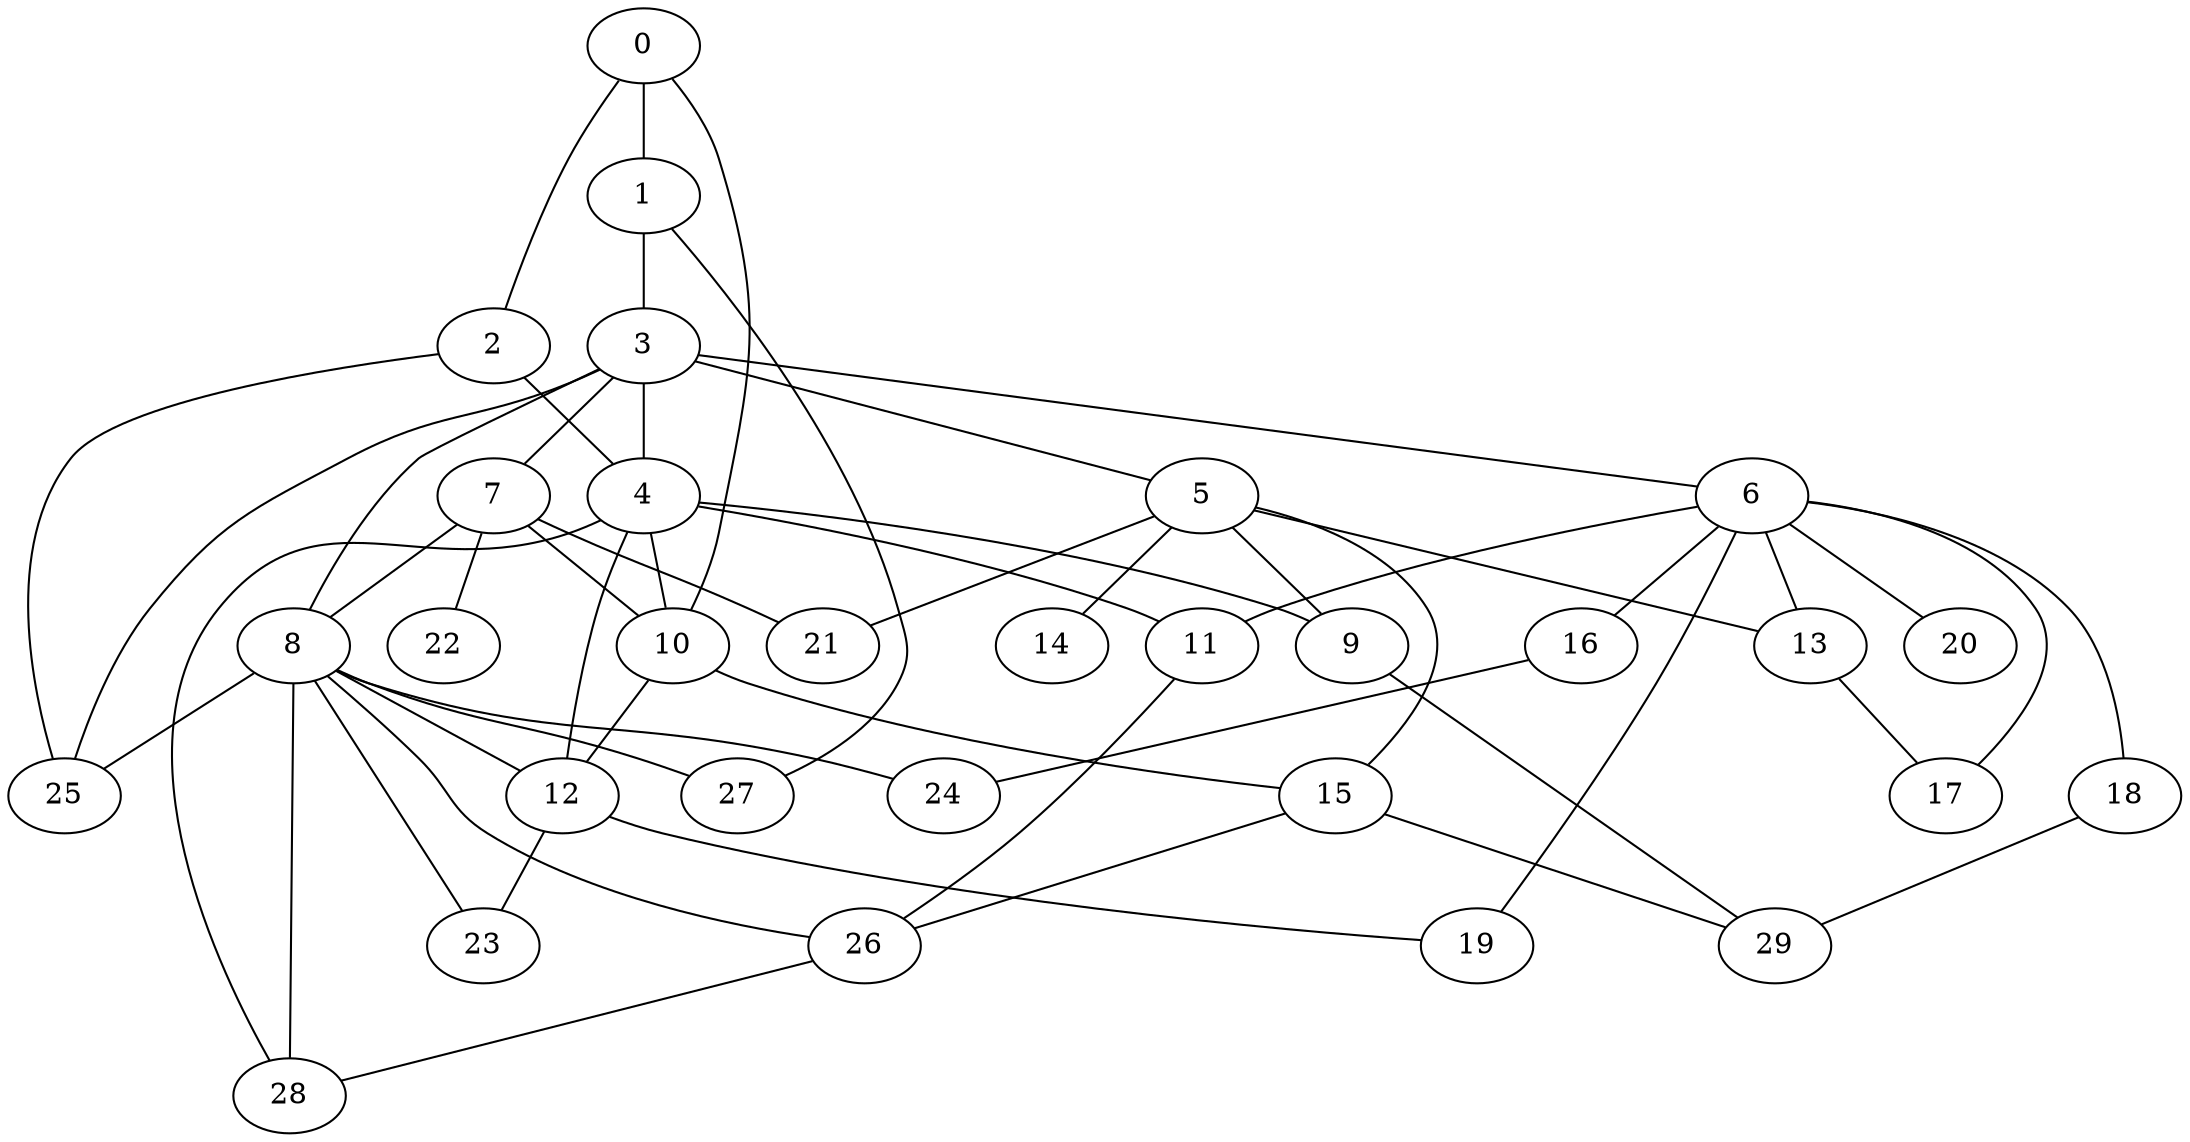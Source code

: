 
graph graphname {
    0 -- 1
0 -- 2
0 -- 10
1 -- 3
1 -- 27
2 -- 25
2 -- 4
3 -- 4
3 -- 5
3 -- 6
3 -- 7
3 -- 8
3 -- 25
4 -- 11
4 -- 9
4 -- 10
4 -- 12
4 -- 28
5 -- 13
5 -- 14
5 -- 15
5 -- 9
5 -- 21
6 -- 16
6 -- 17
6 -- 18
6 -- 19
6 -- 20
6 -- 13
6 -- 11
7 -- 21
7 -- 22
7 -- 10
7 -- 8
8 -- 23
8 -- 24
8 -- 25
8 -- 26
8 -- 27
8 -- 28
8 -- 12
9 -- 29
10 -- 15
10 -- 12
11 -- 26
12 -- 19
12 -- 23
13 -- 17
15 -- 26
15 -- 29
16 -- 24
18 -- 29
26 -- 28

}

